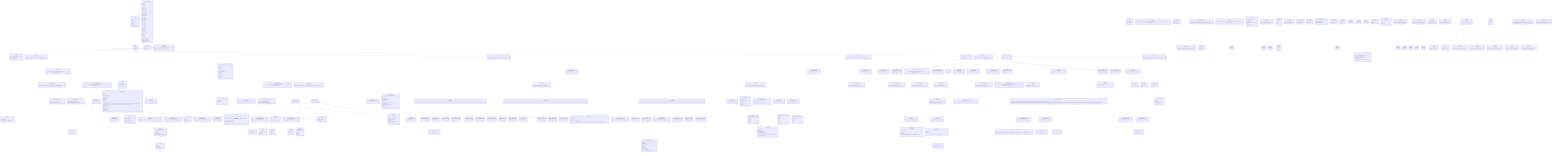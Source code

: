 classDiagram
class Menu {
  <<interface>>
  name: string
  icon: any
  component: any
  props: MenuProps
  needsReport?: boolean
  style?: string
  class?: string
  openedOnMobile?: boolean
}
Menu <.. MenuProps


class MenuProps {
  <<interface>>
  route: string
}



class GenericContainerProps {
  <<interface>>
  element?: any
  xxxl?: boolean
  xxl?: boolean
  xl?: boolean
  lg?: boolean
  sm?: boolean
  full?: boolean
  horizontal?: boolean
  vertical?: boolean
  rounded?: boolean
  colorless?: boolean
  transparent?: boolean
  primary?: boolean
  secondary?: boolean
  tertiary?: boolean
  black?: boolean
  red?: boolean
  orange?: boolean
  amber?: boolean
  yellow?: boolean
  lime?: boolean
  green?: boolean
  emerald?: boolean
  teal?: boolean
  cyan?: boolean
  sky?: boolean
  blue?: boolean
  indigo?: boolean
  violet?: boolean
  purple?: boolean
  fuchsia?: boolean
  pink?: boolean
  rose?: boolean
  clickable?: boolean
  focusable?: boolean
  disabled?: boolean
  svg?: any
  leftSvg?: any
  rightSvg?: any
  src?: string
  leftSrc?: string
  rightSrc?: string
  containerClasses?: string
  illustrationClasses?: string
  leftIllustrationClasses?: string
  rightIllustrationClasses?: string
}



class GenericIllustrationProps {
  <<interface>>
  right?: boolean
}

GenericContainerProps <|-- GenericIllustrationProps

class Color {
  <<interface>>
  buttonColors: string
  iconsClasses: string
  hexColor: string
}



class ColorName {
  <<type>>
  | 'gray'   | 'red'   | 'orange'   | 'amber'   | 'yellow'   | 'lime'   | 'green'   | 'emerald'   | 'teal'   | 'cyan'   | 'sky'   | 'blue'   | 'indigo'   | 'violet'   | 'purple'   | 'fuchsia'   | 'pink'   | 'rose'
}



class DataCategory {
  <<interface>>
  name: string
  saveable?: true
  neededInExcelName?: true
}



class DataFactory {
  <<interface>>
  label?: DataLabel
  createDataValueTuple: #40;#41; =#62; DataValueTuple | []
}
DataFactory <.. DataLabel~T, Unit~


class DataLabel~T, Unit~ {
  <<interface>>
  name: string
  unit: MathUnit#60;T#62;
  category: DataCategory
  getFullName: #40;#41; =#62; string
  toJSON: #40;#41; =#62; JSONDataLabel#60;Unit#62;
}
DataLabel~T, Unit~ <.. MathUnit~PossibleUnits~
DataLabel~T, Unit~ <.. DataCategory


class DataLabelsFrom {
  <<type>>
  'Drop' | 'Test' | 'Zone'
}



class BaseDataLabels {
  <<interface>>
  groups: SelectableList#60;AnyBaseDataLabelsGroup, BaseDataLabelsGroups#62;
  table: SelectableList#60;BaseTableDataLabelsParameters#62;
}
BaseDataLabels <.. SelectableList~T, L~
BaseDataLabels <.. AnyBaseDataLabelsGroup
BaseDataLabels <.. BaseDataLabelsGroups
BaseDataLabels <.. BaseTableDataLabelsParameters


class BaseDataLabelsGroups {
  <<type>>
  [   BaseDropDataLabelsGroup#60;BaseDropIndex#62;,   BaseTestDataLabelsGroup,   BaseZoneDataLabelsGroup ]
}
BaseDataLabelsGroups <.. BaseDropDataLabelsGroup~Drop~
BaseDataLabelsGroups <.. BaseDropIndex
BaseDataLabelsGroups <.. BaseTestDataLabelsGroup
BaseDataLabelsGroups <.. BaseZoneDataLabelsGroup


class AnyBaseDataLabelsGroup {
  <<type>>
  BaseDataLabelsGroups[number]
}
AnyBaseDataLabelsGroup <.. BaseDataLabelsGroups


class BaseDataLabelsGroup~From~ {
  <<interface>>
  from: From
  choices: SelectableList#60;DataLabel#60;string#62;#62;
}
BaseDataLabelsGroup~From~ <.. SelectableList~T, L~
BaseDataLabelsGroup~From~ <.. DataLabel~T, Unit~


class BaseDropDataLabelsGroup~Drop~ {
  <<interface>>
  indexes: SelectableList#60;Drop#62;
}
BaseDropDataLabelsGroup~Drop~ <.. SelectableList~T, L~


class BaseTestDataLabelsGroup {
  <<interface>>

}



class BaseZoneDataLabelsGroup {
  <<interface>>

}



class BaseTableDataLabelsParameters {
  <<interface>>
  group: AnyBaseDataLabelsGroup
  dataLabels: DataLabel#60;string#62;[]
  index?: BaseDropIndex
}
BaseTableDataLabelsParameters <.. AnyBaseDataLabelsGroup
BaseTableDataLabelsParameters <.. DataLabel~T, Unit~
BaseTableDataLabelsParameters <.. BaseDropIndex


class HeavydynDataLabels {
  <<interface>>
  groups: SelectableList#60;     HeavydynDataLabelsGroup,     HeavydynDataLabelsGroups   #62;
}
HeavydynDataLabels <.. SelectableList~T, L~
HeavydynDataLabels <.. HeavydynDataLabelsGroup
HeavydynDataLabels <.. HeavydynDataLabelsGroups
BaseDataLabels <|-- HeavydynDataLabels

class HeavydynDataLabelsGroup {
  <<type>>
  HeavydynDataLabelsGroups[number]
}
HeavydynDataLabelsGroup <.. HeavydynDataLabelsGroups


class HeavydynDataLabelsGroups {
  <<type>>
  [   HeavydynDropDataLabelsGroup,   HeavydynTestDataLabelsGroup,   HeavydynZoneDataLabelsGroup ]
}
HeavydynDataLabelsGroups <.. HeavydynDropDataLabelsGroup
HeavydynDataLabelsGroups <.. HeavydynTestDataLabelsGroup
HeavydynDataLabelsGroups <.. HeavydynZoneDataLabelsGroup


class HeavydynDropDataLabelsGroup {
  <<interface>>
  indexes: SelectableList#60;HeavydynDropIndex#62;
  sequenceName: string
  toJSON: #40;#41; =#62; JSONHeavydynDropDataLabelsGroup
}
HeavydynDropDataLabelsGroup <.. SelectableList~T, L~
HeavydynDropDataLabelsGroup <.. HeavydynDropIndex


class HeavydynTestDataLabelsGroup {
  <<interface>>
  toJSON: #40;#41; =#62; JSONHeavydynTestDataLabelsGroup
}

BaseTestDataLabelsGroup <|-- HeavydynTestDataLabelsGroup

class HeavydynZoneDataLabelsGroup {
  <<interface>>
  toJSON: #40;#41; =#62; JSONHeavydynZoneDataLabelsGroup
}

BaseZoneDataLabelsGroup <|-- HeavydynZoneDataLabelsGroup

class MaxidynDataLabels {
  <<interface>>
  groups: SelectableList#60;     MaxidynDataLabelsGroup,     MaxidynDataLabelsGroups   #62;
}
MaxidynDataLabels <.. SelectableList~T, L~
MaxidynDataLabels <.. MaxidynDataLabelsGroup
MaxidynDataLabels <.. MaxidynDataLabelsGroups
BaseDataLabels <|-- MaxidynDataLabels

class MaxidynDataLabelsGroup {
  <<type>>
  MaxidynDataLabelsGroups[number]
}
MaxidynDataLabelsGroup <.. MaxidynDataLabelsGroups


class MaxidynDataLabelsGroups {
  <<type>>
  [   MaxidynDropDataLabelsGroup,   MaxidynTestDataLabelsGroup,   MaxidynZoneDataLabelsGroup ]
}
MaxidynDataLabelsGroups <.. MaxidynDropDataLabelsGroup
MaxidynDataLabelsGroups <.. MaxidynTestDataLabelsGroup
MaxidynDataLabelsGroups <.. MaxidynZoneDataLabelsGroup


class MaxidynDropDataLabelsGroup {
  <<interface>>
  indexes: SelectableList#60;MaxidynDropIndex#62;
  toJSON: #40;#41; =#62; JSONMaxidynDropDataLabelsGroup
}
MaxidynDropDataLabelsGroup <.. SelectableList~T, L~
MaxidynDropDataLabelsGroup <.. MaxidynDropIndex


class MaxidynTestDataLabelsGroup {
  <<interface>>
  toJSON: #40;#41; =#62; JSONMaxidynTestDataLabelsGroup
}

BaseTestDataLabelsGroup <|-- MaxidynTestDataLabelsGroup

class MaxidynZoneDataLabelsGroup {
  <<interface>>
  toJSON: #40;#41; =#62; JSONMaxidynZoneDataLabelsGroup
}

BaseZoneDataLabelsGroup <|-- MaxidynZoneDataLabelsGroup

class MinidynDataLabels {
  <<interface>>
  groups: SelectableList#60;     MinidynDataLabelsGroup,     MinidynDataLabelsGroups   #62;
}
MinidynDataLabels <.. SelectableList~T, L~
MinidynDataLabels <.. MinidynDataLabelsGroup
MinidynDataLabels <.. MinidynDataLabelsGroups
BaseDataLabels <|-- MinidynDataLabels

class MinidynDataLabelsGroup {
  <<type>>
  MinidynDataLabelsGroups[number]
}
MinidynDataLabelsGroup <.. MinidynDataLabelsGroups


class MinidynDataLabelsGroups {
  <<type>>
  [   MinidynDropDataLabelsGroup,   MinidynTestDataLabelsGroup,   MinidynZoneDataLabelsGroup ]
}
MinidynDataLabelsGroups <.. MinidynDropDataLabelsGroup
MinidynDataLabelsGroups <.. MinidynTestDataLabelsGroup
MinidynDataLabelsGroups <.. MinidynZoneDataLabelsGroup


class MinidynDropDataLabelsGroup {
  <<interface>>
  indexes: SelectableList#60;MinidynDropIndex#62;
  toJSON: #40;#41; =#62; JSONMinidynDropDataLabelsGroup
}
MinidynDropDataLabelsGroup <.. SelectableList~T, L~
MinidynDropDataLabelsGroup <.. MinidynDropIndex


class MinidynTestDataLabelsGroup {
  <<interface>>
  toJSON: #40;#41; =#62; JSONMinidynTestDataLabelsGroup
}

BaseTestDataLabelsGroup <|-- MinidynTestDataLabelsGroup

class MinidynZoneDataLabelsGroup {
  <<interface>>
  toJSON: #40;#41; =#62; JSONMinidynZoneDataLabelsGroup
}

BaseZoneDataLabelsGroup <|-- MinidynZoneDataLabelsGroup

class MachineDataLabels {
  <<type>>
  | HeavydynDataLabels   | MaxidynDataLabels   | MinidynDataLabels
}
MachineDataLabels <.. HeavydynDataLabels
MachineDataLabels <.. MaxidynDataLabels
MachineDataLabels <.. MinidynDataLabels


class MachineDataLabelsGroups {
  <<type>>
  | HeavydynDataLabelsGroups   | MaxidynDataLabelsGroups   | MinidynDataLabelsGroups
}
MachineDataLabelsGroups <.. HeavydynDataLabelsGroups
MachineDataLabelsGroups <.. MaxidynDataLabelsGroups
MachineDataLabelsGroups <.. MinidynDataLabelsGroups


class MachineDataLabelsGroup {
  <<type>>
  | HeavydynDataLabelsGroup   | MaxidynDataLabelsGroup   | MinidynDataLabelsGroup
}
MachineDataLabelsGroup <.. HeavydynDataLabelsGroup
MachineDataLabelsGroup <.. MaxidynDataLabelsGroup
MachineDataLabelsGroup <.. MinidynDataLabelsGroup


class MachineDropDataLabelsGroup {
  <<type>>
  | HeavydynDropDataLabelsGroup   | MaxidynDropDataLabelsGroup   | MinidynDropDataLabelsGroup
}
MachineDropDataLabelsGroup <.. HeavydynDropDataLabelsGroup
MachineDropDataLabelsGroup <.. MaxidynDropDataLabelsGroup
MachineDropDataLabelsGroup <.. MinidynDropDataLabelsGroup


class DataValue~T~ {
  <<interface>>
  label: DataLabel#60;T#62;
  value: MathNumber
  toJSON: #40;#41; =#62; JSONDataValue
}
DataValue~T~ <.. DataLabel~T, Unit~
DataValue~T~ <.. MathNumber


class DataValueTuple {
  <<type>>
  [DataValue#60;string#62;, DataValueUpdater]
}
DataValueTuple <.. DataValue~T~
DataValueTuple <.. DataValueUpdater


class DataValueUpdater {
  <<type>>
  #40;   dataList: DataValue#60;string#62;[],   index?: number,   array?: DataValue#60;string#62;[][] #41; =#62; void
}



class BaseDrop~DropIndex, Point~ {
  <<interface>>
  index: DropIndex
  data: DataValue#60;string#62;[]
  point: Point
  impactData: ImpactData | null
}
BaseDrop~DropIndex, Point~ <.. DataValue~T~
BaseDrop~DropIndex, Point~ <.. ImpactData


class BaseDropIndex {
  <<interface>>
  displayedIndex: number
}



class HeavydynDropType {
  <<type>>
  'Distance' | 'Time' | 'Force' | 'Height'
}



class HeavydynDrop {
  <<interface>>

}



class HeavydynDropIndex {
  <<interface>>
  type: HeavydynDropType
  value: MathNumber
}
HeavydynDropIndex <.. HeavydynDropType
HeavydynDropIndex <.. MathNumber
BaseDropIndex <|-- HeavydynDropIndex

class MaxidynDropType {
  <<type>>
  'Training' | 'Averaging'
}



class MaxidynDrop {
  <<interface>>

}



class MaxidynDropIndex {
  <<interface>>
  type: MaxidynDropType
}
MaxidynDropIndex <.. MaxidynDropType
BaseDropIndex <|-- MaxidynDropIndex

class MinidynDropType {
  <<type>>
  'Training' | 'Averaging'
}



class MinidynDrop {
  <<interface>>

}



class MinidynDropIndex {
  <<interface>>
  type: MinidynDropType
}
MinidynDropIndex <.. MinidynDropType
BaseDropIndex <|-- MinidynDropIndex

class MachineDrop {
  <<type>>
  HeavydynDrop | MaxidynDrop | MinidynDrop
}
MachineDrop <.. HeavydynDrop
MachineDrop <.. MaxidynDrop
MachineDrop <.. MinidynDrop


class MachineDropIndex {
  <<type>>
  HeavydynDropIndex | MaxidynDropIndex | MinidynDropIndex
}
MachineDropIndex <.. HeavydynDropIndex
MachineDropIndex <.. MaxidynDropIndex
MachineDropIndex <.. MinidynDropIndex


class Field {
  <<interface>>
  label: string
  settings: JSONFieldSettings
  value: | boolean     | number     | string     | SlidableNumber     | DateValue     | LongString     | SelectableString
  getValue: #40;#41; =#62; string | number | boolean
  setValue: #40;value: string | number#41; =#62; void
  toString: #40;#41; =#62; string
  toJSON: #40;#41; =#62; JSONField
}
Field <.. SlidableNumber
Field <.. DateValue
Field <.. LongString
Field <.. SelectableString


class SlidableNumber {
  <<interface>>
  kind: 'slidableNumber'
  step: number
  min: number
  max: number
  value: number
}



class DateValue {
  <<interface>>
  kind: 'dateValue'
  value: string
}



class LongString {
  <<interface>>
  kind: 'longString'
  value: string
}



class SelectableString {
  <<interface>>
  kind: 'selectableString'
  possibleValues: string[]
  value: string
}



class Icon {
  <<interface>>
  element: HTMLElement
  color: string
  setColor: #40;color?: string#41; =#62; void
  setText: #40;text: string#41; =#62; void
  setIcon: #40;iconName: IconName#41; =#62; void
}



class IconName {
  <<type>>
  | 'Circle'   | 'Triangle'   | 'Square'   | 'Rhombus'   | 'Flare'   | 'Pentagon'   | 'Hexagon'   | 'HexagonAlt'   | 'Heptagon'   | 'Octagon'
}



class Line {
  <<interface>>
  sortedPoints: BasePoint[]
  addToMap: #40;#41; =#62; void
  update: #40;#41; =#62; void
  remove: #40;#41; =#62; void
}
Line <.. BasePoint~Drop, Zone~


class MathNumber {
  <<interface>>
  value: number
  unit: MathUnit#60;string#62;
  displayedString: string
  displayedStringWithUnit: string
  updateValue: #40;value: number#41; =#62; void
  updateDisplayedStrings: #40;#41; =#62; void
  getLocaleString: #40;     options: MathNumberGetLocaleStringOptions   #41; =#62; string
  getValueAs: #40;unit: string#41; =#62; number
}
MathNumber <.. MathUnit~PossibleUnits~


class MathNumberGetLocaleStringOptions {
  <<interface>>
  appendUnitToString?: true
  locale?: string
  precision?: number
  disablePreString?: true
  unit?: string
  removeSpaces?: true
  disableMinAndMax?: true
}



class MathUnit~PossibleUnits~ {
  <<interface>>
  name: string
  baseUnit: string
  possibleSettings: [PossibleUnits, number][]
  possiblePrecisions: number[]
  readOnly: boolean
  min: number
  max: number
  currentUnit: PossibleUnits
  currentPrecision: number
  getAverage: #40;values: number[]#41; =#62; number
  toJSON: #40;#41; =#62; JSONMathUnit#60;PossibleUnits#62;
}



class HeavydynUnitsSkeleton~A, B, C, D, E~ {
  <<interface>>
  deflection: A
  force: B
  temperature: C
  distance: D
  time: E
}



class HeavydynUnitsNames {
  <<type>>
  keyof HeavydynUnitsSkeleton#60;any#62;
}
HeavydynUnitsNames <.. HeavydynUnitsSkeleton~A, B, C, D, E~


class PossibleHeavydynDeflectionUnits {
  <<type>>
  'mm' | '1/100 mm' | 'um'
}



class PossibleHeavydynForceUnits {
  <<type>>
  'N' | 'kN' | 'lbs'
}



class PossibleHeavydynTemperatureUnits {
  <<type>>
  '°C' | '°F' | 'K'
}



class PossibleHeavydynDistanceUnits {
  <<type>>
  'm' | 'km' | 'mi'
}



class PossibleHeavydynTimeUnits {
  <<type>>
  's' | 'ms' | 'us'
}



class HeavydynMathUnits {
  <<type>>
  HeavydynUnitsSkeleton#60;   MathUnit#60;PossibleHeavydynDeflectionUnits#62;,   MathUnit#60;PossibleHeavydynForceUnits#62;,   MathUnit#60;PossibleHeavydynTemperatureUnits#62;,   MathUnit#60;PossibleHeavydynDistanceUnits#62;,   MathUnit#60;PossibleHeavydynTimeUnits#62; #62;
}
HeavydynMathUnits <.. HeavydynUnitsSkeleton~A, B, C, D, E~
HeavydynMathUnits <.. MathUnit~PossibleUnits~
HeavydynMathUnits <.. PossibleHeavydynDeflectionUnits
HeavydynMathUnits <.. PossibleHeavydynForceUnits
HeavydynMathUnits <.. PossibleHeavydynTemperatureUnits
HeavydynMathUnits <.. PossibleHeavydynDistanceUnits
HeavydynMathUnits <.. PossibleHeavydynTimeUnits


class MaxidynUnitsSkeleton~A, B, C, D, E, F, G~ {
  <<interface>>
  modulus: A
  stiffness: B
  deflection: C
  force: D
  distance: E
  time: F
  percentage: G
}



class PossibleMaxidynModulusUnits {
  <<type>>
  'MPa'
}



class PossibleMaxidynStiffnessUnits {
  <<type>>
  'MN / m'
}



class PossibleMaxidynDeflectionUnits {
  <<type>>
  'mm' | 'um'
}



class PossibleMaxidynForceUnits {
  <<type>>
  'N' | 'kN'
}



class PossibleMaxidynDistanceUnits {
  <<type>>
  'm' | 'km' | 'mi'
}



class PossibleMaxidynTimeUnits {
  <<type>>
  's' | 'ms' | 'us'
}



class PossibleMaxidynPercentageUnits {
  <<type>>
  '%'
}



class MaxidynMathUnits {
  <<type>>
  MaxidynUnitsSkeleton#60;   MathUnit#60;PossibleMaxidynModulusUnits#62;,   MathUnit#60;PossibleMaxidynStiffnessUnits#62;,   MathUnit#60;PossibleMaxidynDeflectionUnits#62;,   MathUnit#60;PossibleMaxidynForceUnits#62;,   MathUnit#60;PossibleMaxidynDistanceUnits#62;,   MathUnit#60;PossibleMaxidynTimeUnits#62;,   MathUnit#60;PossibleMaxidynPercentageUnits#62; #62;
}
MaxidynMathUnits <.. MaxidynUnitsSkeleton~A, B, C, D, E, F, G~
MaxidynMathUnits <.. MathUnit~PossibleUnits~
MaxidynMathUnits <.. PossibleMaxidynModulusUnits
MaxidynMathUnits <.. PossibleMaxidynStiffnessUnits
MaxidynMathUnits <.. PossibleMaxidynDeflectionUnits
MaxidynMathUnits <.. PossibleMaxidynForceUnits
MaxidynMathUnits <.. PossibleMaxidynDistanceUnits
MaxidynMathUnits <.. PossibleMaxidynTimeUnits
MaxidynMathUnits <.. PossibleMaxidynPercentageUnits


class MaxidynUnitsNames {
  <<type>>
  keyof MaxidynUnitsSkeleton#60;any#62;
}
MaxidynUnitsNames <.. MaxidynUnitsSkeleton~A, B, C, D, E, F, G~


class MinidynUnitsSkeleton~A, B, C, D, E, F~ {
  <<interface>>
  modulus: A
  stiffness: B
  deflection: C
  force: D
  time: E
  percentage: F
}



class PossibleMinidynModulusUnits {
  <<type>>
  'MPa'
}



class PossibleMinidynStiffnessUnits {
  <<type>>
  'MN / m'
}



class PossibleMinidynDeflectionUnits {
  <<type>>
  'mm' | 'um'
}



class PossibleMinidynForceUnits {
  <<type>>
  'N' | 'kN'
}



class PossibleMinidynTimeUnits {
  <<type>>
  's' | 'ms' | 'us'
}



class PossibleMinidynPercentageUnits {
  <<type>>
  '%'
}



class MinidynMathUnits {
  <<type>>
  MinidynUnitsSkeleton#60;   MathUnit#60;PossibleMinidynModulusUnits#62;,   MathUnit#60;PossibleMinidynStiffnessUnits#62;,   MathUnit#60;PossibleMinidynDeflectionUnits#62;,   MathUnit#60;PossibleMinidynForceUnits#62;,   MathUnit#60;PossibleMinidynTimeUnits#62;,   MathUnit#60;PossibleMinidynPercentageUnits#62; #62;
}
MinidynMathUnits <.. MinidynUnitsSkeleton~A, B, C, D, E, F~
MinidynMathUnits <.. MathUnit~PossibleUnits~
MinidynMathUnits <.. PossibleMinidynModulusUnits
MinidynMathUnits <.. PossibleMinidynStiffnessUnits
MinidynMathUnits <.. PossibleMinidynDeflectionUnits
MinidynMathUnits <.. PossibleMinidynForceUnits
MinidynMathUnits <.. PossibleMinidynTimeUnits
MinidynMathUnits <.. PossibleMinidynPercentageUnits


class MinidynUnitsNames {
  <<type>>
  keyof MinidynUnitsSkeleton#60;any#62;
}
MinidynUnitsNames <.. MinidynUnitsSkeleton~A, B, C, D, E, F~


class Overlay {
  <<interface>>
  id: string
  sourceData: mapboxgl.ImageSourceRaw
  markerNW: mapboxgl.Marker
  markerSE: mapboxgl.Marker
  opacity: number
  addToMap: #40;isVisible: boolean#41; =#62; void
  remove: #40;#41; =#62; void
  toJSON: #40;#41; =#62; JSONOverlay
}



class ImageCoordinates {
  <<interface>>
  tl: XYCoord
  tr: XYCoord
  bl: XYCoord
  br: XYCoord
}
ImageCoordinates <.. XYCoord


class BasePoint~Drop, Zone~ {
  <<interface>>
  id: string
  date: Date
  marker: mapboxgl.Marker | null
  icon: Icon | null
  settings: JSONPointSettings
  data: DataValue#60;string#62;[]
  information: Field[]
  drops: Drop[]
  index: number
  number: number
  zone: Zone
  rawDataFile: ArrayBufferLike | null
  getSelectedMathNumber: #40;     groupFrom: DataLabelsFrom,     dataLabel: DataLabel#60;string#62;,     index?: BaseDropIndex | null   #41; =#62; MathNumber | undefined
  getDisplayedString: #40;     groupFrom: DataLabelsFrom,     dataLabel: DataLabel#60;string#62;,     index?: BaseDropIndex | null   #41; =#62; string
  updateColor: #40;#41; =#62; void
  updateText: #40;#41; =#62; void
  updateVisibility: #40;#41; =#62; void
  updatePopup: #40;#41; =#62; void
  addToMap: #40;#41; =#62; void
  checkVisibility: #40;#41; =#62; boolean
  remove: #40;#41; =#62; void
}
BasePoint~Drop, Zone~ <.. Icon
BasePoint~Drop, Zone~ <.. DataValue~T~
BasePoint~Drop, Zone~ <.. Field


class HeavydynPoint {
  <<interface>>

}



class MaxidynPoint {
  <<interface>>

}



class MinidynPoint {
  <<interface>>

}



class MachinePoint {
  <<type>>
  HeavydynPoint | MaxidynPoint | MinidynPoint
}
MachinePoint <.. HeavydynPoint
MachinePoint <.. MaxidynPoint
MachinePoint <.. MinidynPoint


class MachineName {
  <<type>>
  'Heavydyn' | 'Maxidyn' | 'Minidyn'
}



class BaseProject~Report, MathUnits~ {
  <<interface>>
  name: Field
  information: Field[]
  hardware: Field[]
  reports: SelectableList#60;Report#62;
  units: MathUnits
  settings: BaseProjectSettings
  overlays: Overlay[]
  acquisitionParameters: JSONAcquisitionParameters
  refreshLinesAndOverlays: #40;#41; =#62; void
  setMapStyle: #40;styleIndex: number#41; =#62; void
  fitOnMap: #40;#41; =#62; void
  addToMap: #40;#41; =#62; void
  remove: #40;#41; =#62; void
}
BaseProject~Report, MathUnits~ <.. Field
BaseProject~Report, MathUnits~ <.. SelectableList~T, L~
BaseProject~Report, MathUnits~ <.. BaseProjectSettings
BaseProject~Report, MathUnits~ <.. Overlay


class BaseProjectSettings {
  <<interface>>
  arePointsLocked: boolean
}



class LoadReferenceSourceValue {
  <<type>>
  LoadReferenceSourceList[number]
}
LoadReferenceSourceValue <.. LoadReferenceSourceList


class LoadReferenceSourceList {
  <<type>>
  ['Sequence', 'Custom']
}



class TemperatureFromSourceValue {
  <<type>>
  TemperatureFromSourceList[number]
}
TemperatureFromSourceValue <.. TemperatureFromSourceList


class TemperatureFromSourceList {
  <<type>>
  ['Tair', 'Tsurf', 'Tman']
}



class TemperatureAverageValue {
  <<type>>
  TemperatureAverageList[number]
}
TemperatureAverageValue <.. TemperatureAverageList


class TemperatureAverageList {
  <<type>>
  ['Point', 'Zone', 'Report', 'Custom']
}



class TemperatureStructureTypeValue {
  <<type>>
  TemperatureStructureTypeList[number]
}
TemperatureStructureTypeValue <.. TemperatureStructureTypeList


class TemperatureStructureTypeList {
  <<type>>
  [   // TODO: Translate   #123;     name: 'Souple'     k: 0.15   #125;,   #123;     name: 'Bitumineux épais'     k: 0.2   #125;,   #123;     name: 'Mixte'     k: 0.08   #125;,   #123;     name: 'Semi-rigide'     k: 0.04   #125; ]
}



class HeavydynProject {
  <<interface>>
  calibrations: HeavydynCalibrations
  correctionParameters: HeavydynCorrectionParameters
}
HeavydynProject <.. HeavydynCalibrations
HeavydynProject <.. HeavydynCorrectionParameters


class HeavydynCalibrations {
  <<interface>>
  date: Date
  dPlate: number
  channels: JSONChannel[]
  sensors: JSONSensor[]
}



class HeavydynCorrectionParameters {
  <<interface>>
  load: #123;     active: boolean     loadReferenceSource: SelectableList#60;       LoadReferenceSourceValue,       LoadReferenceSourceList     #62;     customValue: MathNumber   #125;
  temperature: #123;     active: boolean     temperatureFromSource: SelectableList#60;       TemperatureFromSourceValue,       TemperatureFromSourceList     #62;     average: SelectableList#60;TemperatureAverageValue, TemperatureAverageList#62;     customValue: MathNumber     temperatureTo: MathNumber     structureType: SelectableList#60;       TemperatureStructureTypeValue,       TemperatureStructureTypeList     #62;   #125;
}
HeavydynCorrectionParameters <.. SelectableList~T, L~
HeavydynCorrectionParameters <.. LoadReferenceSourceValue
HeavydynCorrectionParameters <.. LoadReferenceSourceList
HeavydynCorrectionParameters <.. MathNumber
HeavydynCorrectionParameters <.. TemperatureFromSourceValue
HeavydynCorrectionParameters <.. TemperatureFromSourceList
HeavydynCorrectionParameters <.. TemperatureAverageValue
HeavydynCorrectionParameters <.. TemperatureAverageList
HeavydynCorrectionParameters <.. TemperatureStructureTypeValue
HeavydynCorrectionParameters <.. TemperatureStructureTypeList


class MaxidynProject {
  <<interface>>
  bearingParameters: JSONBearingParameters
}



class MinidynProject {
  <<interface>>
  bearingParameters: JSONBearingParameters
}



class MachineProject {
  <<type>>
  HeavydynProject | MaxidynProject | MinidynProject
}
MachineProject <.. HeavydynProject
MachineProject <.. MaxidynProject
MachineProject <.. MinidynProject


class MachineMathUnits {
  <<type>>
  HeavydynMathUnits | MaxidynMathUnits | MinidynMathUnits
}
MachineMathUnits <.. HeavydynMathUnits
MachineMathUnits <.. MaxidynMathUnits
MachineMathUnits <.. MinidynMathUnits


class MachineUnitsSkeleton~T~ {
  <<type>>
  | HeavydynUnitsSkeleton#60;T#62;   | MaxidynUnitsSkeleton#60;T#62;   | MinidynUnitsSkeleton#60;T#62;
}
MachineUnitsSkeleton~T~ <.. HeavydynUnitsSkeleton~A, B, C, D, E~
MachineUnitsSkeleton~T~ <.. MaxidynUnitsSkeleton~A, B, C, D, E, F, G~
MachineUnitsSkeleton~T~ <.. MinidynUnitsSkeleton~A, B, C, D, E, F~


class MachineUnitsNames {
  <<type>>
  | HeavydynUnitsNames   | MaxidynUnitsNames   | MinidynUnitsNames
}
MachineUnitsNames <.. HeavydynUnitsNames
MachineUnitsNames <.. MaxidynUnitsNames
MachineUnitsNames <.. MinidynUnitsNames


class ReportColorization {
  <<type>>
  'Threshold' | 'Zone'
}



class ReportGroupBy {
  <<type>>
  'Number' | 'Zone'
}



class BaseReport~Project, Zone, DataLabels, Thresholds~ {
  <<interface>>
  name: Field
  line: Line
  zones: Zone[]
  screenshots: string[]
  dataLabels: DataLabels
  thresholds: Thresholds
  settings: JSONReportSettings
  platform: Field[]
  information: Field[]
  project: Project
  isOnMap: boolean
  fitOnMap: #40;#41; =#62; void
  addToMap: #40;#41; =#62; void
  remove: #40;#41; =#62; void
}
BaseReport~Project, Zone, DataLabels, Thresholds~ <.. Field
BaseReport~Project, Zone, DataLabels, Thresholds~ <.. Line


class HeavydynReportCreatorParameters {
  <<interface>>
  project: HeavydynProject
}
HeavydynReportCreatorParameters <.. HeavydynProject
MachineReportCreatorParameters <|-- HeavydynReportCreatorParameters

class HeavydynReport {
  <<interface>>
  addZone: #40;#41; =#62; void
}



class MaxidynReportCreatorParameters {
  <<interface>>
  project: MaxidynProject
}
MaxidynReportCreatorParameters <.. MaxidynProject
MachineReportCreatorParameters <|-- MaxidynReportCreatorParameters

class MaxidynReport {
  <<interface>>
  addZone: #40;#41; =#62; void
}



class MinidynReportCreatorParameters {
  <<interface>>
  project: MinidynProject
}
MinidynReportCreatorParameters <.. MinidynProject
MachineReportCreatorParameters <|-- MinidynReportCreatorParameters

class MinidynReport {
  <<interface>>
  addZone: #40;#41; =#62; void
}



class MachineReport {
  <<type>>
  HeavydynReport | MaxidynReport | MinidynReport
}
MachineReport <.. HeavydynReport
MachineReport <.. MaxidynReport
MachineReport <.. MinidynReport


class MachineReportCreatorParameters {
  <<interface>>
  project: MachineProject
}
MachineReportCreatorParameters <.. MachineProject


class BaseThresholds~ThresholdsGroups~ {
  <<interface>>
  groups: ThresholdsGroups
  colors: JSONThresholdColors
  inputs: JSONThresholdInputs
}



class BaseThresholdsGroups {
  <<type>>
  MachineUnitsSkeleton#60;ThresholdsGroup#60;string#62;#62;
}
BaseThresholdsGroups <.. MachineUnitsSkeleton~T~
BaseThresholdsGroups <.. ThresholdsGroup~T~


class CustomThresholdType {
  <<type>>
  'Bicolor' | 'Gradient' | 'Tricolor'
}



class CustomThreshold {
  <<interface>>
  kind: 'custom'
  name: 'Custom'
  type: CustomThresholdType
  value: number
  valueHigh: number
  getColor: #40;     mathNumber: MathNumber,     colors: JSONThresholdColors   #41; =#62; string
  toJSON: #40;#41; =#62; JSONCustomThreshold
}
CustomThreshold <.. CustomThresholdType


class HeavydynThresholds {
  <<interface>>
  groups: HeavydynThresholdsGroups
}
HeavydynThresholds <.. HeavydynThresholdsGroups


class HeavydynThresholdsGroups {
  <<type>>
  HeavydynUnitsSkeleton#60;ThresholdsGroup#60;string#62;#62;
}
HeavydynThresholdsGroups <.. HeavydynUnitsSkeleton~A, B, C, D, E~
HeavydynThresholdsGroups <.. ThresholdsGroup~T~


class MaxidynThresholds {
  <<interface>>
  groups: MaxidynThresholdsGroups
}
MaxidynThresholds <.. MaxidynThresholdsGroups


class MaxidynThresholdsGroups {
  <<type>>
  MaxidynUnitsSkeleton#60;ThresholdsGroup#60;string#62;#62;
}
MaxidynThresholdsGroups <.. MaxidynUnitsSkeleton~A, B, C, D, E, F, G~
MaxidynThresholdsGroups <.. ThresholdsGroup~T~


class MinidynThresholds {
  <<interface>>

}



class MinidynThresholdsGroups {
  <<type>>
  MinidynUnitsSkeleton#60;ThresholdsGroup#60;string#62;#62;
}
MinidynThresholdsGroups <.. MinidynUnitsSkeleton~A, B, C, D, E, F~
MinidynThresholdsGroups <.. ThresholdsGroup~T~


class PredefinedThreshold {
  <<interface>>
  kind: 'predefined'
  name: string
  value: number
  getColor: #40;     mathNumber: MathNumber,     colors: JSONThresholdColors   #41; =#62; string
}



class AnyThreshold {
  <<type>>
  PredefinedThreshold | CustomThreshold
}
AnyThreshold <.. PredefinedThreshold
AnyThreshold <.. CustomThreshold


class ThresoldsList {
  <<type>>
  [...PredefinedThreshold[], CustomThreshold]
}
ThresoldsList <.. PredefinedThreshold
ThresoldsList <.. CustomThreshold


class MachineThresholds {
  <<type>>
  | HeavydynThresholds   | MaxidynThresholds   | MinidynThresholds
}
MachineThresholds <.. HeavydynThresholds
MachineThresholds <.. MaxidynThresholds
MachineThresholds <.. MinidynThresholds


class MachineThresholdsGroups {
  <<type>>
  | HeavydynThresholdsGroups   | MaxidynThresholdsGroups   | MinidynThresholdsGroups
}
MachineThresholdsGroups <.. HeavydynThresholdsGroups
MachineThresholdsGroups <.. MaxidynThresholdsGroups
MachineThresholdsGroups <.. MinidynThresholdsGroups


class ThresholdsGroup~T~ {
  <<interface>>
  unit: MathUnit#60;T#62;
  choices: SelectableList#60;AnyThreshold, ThresoldsList#62;
}
ThresholdsGroup~T~ <.. MathUnit~PossibleUnits~
ThresholdsGroup~T~ <.. SelectableList~T, L~
ThresholdsGroup~T~ <.. AnyThreshold
ThresholdsGroup~T~ <.. ThresoldsList


class SerializableObject~T~ {
  <<interface>>
  toJSON: #40;#41; =#62; T
}



class MachineObject~M, T~ {
  <<interface>>
  machine: M
}



class HeavydynObject~T~ {
  <<interface>>

}



class MaxidynObject~T~ {
  <<interface>>

}



class MinidynObject~T~ {
  <<interface>>

}



class BaseObject~T~ {
  <<interface>>
  toBaseJSON: #40;#41; =#62; T
}



class WatcherHandler {
  <<interface>>
  add: #40;stop: #40;#41; =#62; void#41; =#62; void
  remove: #40;stop: #40;#41; =#62; void#41; =#62; void
  clean: #40;#41; =#62; void
  stops: #40;#40;#41; =#62; void#41;[]
}



class BaseZone~Point, Report~ {
  <<interface>>
  points: Point[]
  settings: JSONZoneSettings
  name: string
  report: Report
  data: DataValue#60;string#62;[]
  init: #40;#41; =#62; void
  clean: #40;#41; =#62; void
}
BaseZone~Point, Report~ <.. DataValue~T~


class HeavydynZoneCreatorParameters {
  <<interface>>
  report: HeavydynReport
}
HeavydynZoneCreatorParameters <.. HeavydynReport
MachineZoneCreatorParameters <|-- HeavydynZoneCreatorParameters

class HeavydynZone {
  <<interface>>

}



class MaxidynZoneCreatorParameters {
  <<interface>>
  report: MaxidynReport
}
MaxidynZoneCreatorParameters <.. MaxidynReport
MachineZoneCreatorParameters <|-- MaxidynZoneCreatorParameters

class MaxidynZone {
  <<interface>>

}



class MinidynZoneCreatorParameters {
  <<interface>>
  report: MinidynReport
}
MinidynZoneCreatorParameters <.. MinidynReport
MachineZoneCreatorParameters <|-- MinidynZoneCreatorParameters

class MinidynZone {
  <<interface>>

}



class MachineZone {
  <<type>>
  HeavydynZone | MaxidynZone | MinidynZone
}
MachineZone <.. HeavydynZone
MachineZone <.. MaxidynZone
MachineZone <.. MinidynZone


class MachineZoneCreatorParameters {
  <<interface>>
  report: MachineReport
}
MachineZoneCreatorParameters <.. MachineReport


class ExcelData {
  <<type>>
  string | number | boolean
}



class ExcelFlatData {
  <<type>>
  string[] | number[] | boolean[]
}



class ExcelJson {
  <<interface>>
  [key: string]: ExcelData | ExcelFlatData
}
ExcelJson <.. ExcelData
ExcelJson <.. ExcelFlatData


class FlatDataJson {
  <<interface>>
  [key: string]: ExcelFlatData
}
FlatDataJson <.. ExcelFlatData


class Exporter {
  <<interface>>
  name: string
  export: #40;...args: any[]#41; =#62; Promise#60;File#62;
}



class AnyExporter {
  <<type>>
  | MachineExporter   | HeavydynExporter   | MaxidynExporter   | MinidynExporter
}
AnyExporter <.. MachineExporter
AnyExporter <.. HeavydynExporter
AnyExporter <.. MaxidynExporter
AnyExporter <.. MinidynExporter


class MachineExporter {
  <<interface>>
  export: #40;project: MachineProject#41; =#62; Promise#60;File#62;
}

Exporter <|-- MachineExporter

class HeavydynExporter {
  <<interface>>
  export: #40;project: HeavydynProject#41; =#62; Promise#60;File#62;
}

Exporter <|-- HeavydynExporter

class MaxidynExporter {
  <<interface>>
  export: #40;project: MaxidynProject#41; =#62; Promise#60;File#62;
}

Exporter <|-- MaxidynExporter

class MinidynExporter {
  <<interface>>
  export: #40;project: MinidynProject#41; =#62; Promise#60;File#62;
}

Exporter <|-- MinidynExporter

class ImpactData {
  <<interface>>
  load: number[]
  displacement: number[][]
}



class LngLat {
  <<interface>>
  lng: number
  lat: number
}



class XYCoord {
  <<interface>>
  x: number
  y: number
}



class SelectableList~T, L~ {
  <<interface>>
  selected: T | null
  list: L
  selectIndex: #40;index: number | null#41; =#62; void
  getSelectedIndex: #40;#41; =#62; number | null
  toJSON: #60;TJSON, LJSON extends TJSON[] = TJSON[]#62;#40;     transform: #40;value: T#41; =#62; LJSON[number]   #41; =#62; JSONSelectableList#60;TJSON, LJSON#62;
}



class DeepRequired~T~ {
  <<type>>
  #123;   [K in keyof T]: Required#60;DeepRequired#60;T[K]#62;#62; #125;
}
DeepRequired~T~ <.. DeepRequired~T~


class Store {
  <<interface>>
  projects: SelectableList#60;MachineProject#62;
  selectedProject: MachineProject | null
  selectedReport: MachineReport | null
  map: mapboxgl.Map | null
  updateAvailable: boolean
  save: #40;key: StoreKeys, value: StoreSaveableTypes#41; =#62; void
}
Store <.. SelectableList~T, L~
Store <.. MachineProject
Store <.. MachineReport


class StoreKeys {
  <<type>>
  Exclude#60;keyof Store, 'save' | 'updateAvailable'#62;
}
StoreKeys <.. Store


class StoreTypes {
  <<type>>
  Store[keyof Store]
}
StoreTypes <.. Store


class StoreSaveableTypes {
  <<type>>
  Extract#60;   StoreTypes,   string[] | number[] | boolean[] | string | number | boolean | null #62;
}
StoreSaveableTypes <.. StoreTypes